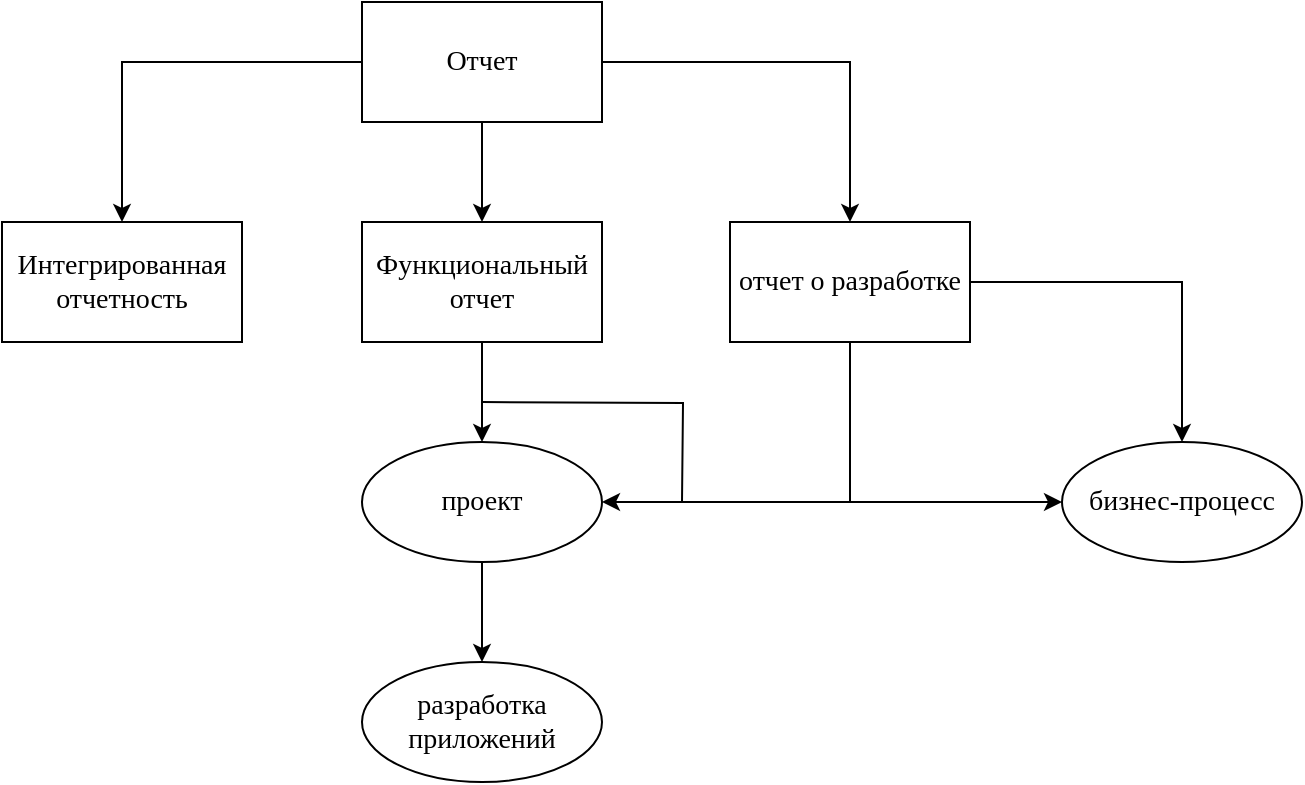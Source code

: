 <mxfile version="27.1.6">
  <diagram name="第 1 页" id="wa3LtlOM72s_AwVWeAno">
    <mxGraphModel dx="958" dy="563" grid="0" gridSize="10" guides="1" tooltips="1" connect="1" arrows="1" fold="1" page="1" pageScale="1" pageWidth="827" pageHeight="1169" math="0" shadow="0">
      <root>
        <mxCell id="0" />
        <mxCell id="1" parent="0" />
        <mxCell id="XotL39kZMb-Bo4uDjBVj-1" value="Функциональный отчет" style="rounded=0;whiteSpace=wrap;html=1;fontFamily=Times New Roman;fontSize=14;" vertex="1" parent="1">
          <mxGeometry x="230" y="140" width="120" height="60" as="geometry" />
        </mxCell>
        <mxCell id="XotL39kZMb-Bo4uDjBVj-2" value="Отчет" style="rounded=0;whiteSpace=wrap;html=1;fontFamily=Times New Roman;fontSize=14;" vertex="1" parent="1">
          <mxGeometry x="230" y="30" width="120" height="60" as="geometry" />
        </mxCell>
        <mxCell id="XotL39kZMb-Bo4uDjBVj-3" value="отчет о разработке" style="rounded=0;whiteSpace=wrap;html=1;fontFamily=Times New Roman;fontSize=14;" vertex="1" parent="1">
          <mxGeometry x="414" y="140" width="120" height="60" as="geometry" />
        </mxCell>
        <mxCell id="XotL39kZMb-Bo4uDjBVj-4" value="Интегрированная отчетность" style="rounded=0;whiteSpace=wrap;html=1;fontFamily=Times New Roman;fontSize=14;" vertex="1" parent="1">
          <mxGeometry x="50" y="140" width="120" height="60" as="geometry" />
        </mxCell>
        <mxCell id="XotL39kZMb-Bo4uDjBVj-5" value="" style="endArrow=classic;html=1;rounded=0;exitX=0;exitY=0.5;exitDx=0;exitDy=0;entryX=0.5;entryY=0;entryDx=0;entryDy=0;edgeStyle=orthogonalEdgeStyle;fontFamily=Times New Roman;fontSize=14;" edge="1" parent="1" source="XotL39kZMb-Bo4uDjBVj-2" target="XotL39kZMb-Bo4uDjBVj-4">
          <mxGeometry width="50" height="50" relative="1" as="geometry">
            <mxPoint x="90" y="90" as="sourcePoint" />
            <mxPoint x="140" y="40" as="targetPoint" />
          </mxGeometry>
        </mxCell>
        <mxCell id="XotL39kZMb-Bo4uDjBVj-6" value="" style="endArrow=classic;html=1;rounded=0;exitX=0.5;exitY=1;exitDx=0;exitDy=0;edgeStyle=orthogonalEdgeStyle;fontFamily=Times New Roman;fontSize=14;" edge="1" parent="1" source="XotL39kZMb-Bo4uDjBVj-2">
          <mxGeometry width="50" height="50" relative="1" as="geometry">
            <mxPoint x="360" y="320" as="sourcePoint" />
            <mxPoint x="290" y="140" as="targetPoint" />
          </mxGeometry>
        </mxCell>
        <mxCell id="XotL39kZMb-Bo4uDjBVj-7" value="" style="endArrow=classic;html=1;rounded=0;exitX=1;exitY=0.5;exitDx=0;exitDy=0;edgeStyle=orthogonalEdgeStyle;fontFamily=Times New Roman;fontSize=14;" edge="1" parent="1" source="XotL39kZMb-Bo4uDjBVj-2" target="XotL39kZMb-Bo4uDjBVj-3">
          <mxGeometry width="50" height="50" relative="1" as="geometry">
            <mxPoint x="550" y="340" as="sourcePoint" />
            <mxPoint x="430" y="420" as="targetPoint" />
          </mxGeometry>
        </mxCell>
        <mxCell id="XotL39kZMb-Bo4uDjBVj-8" value="проект" style="ellipse;whiteSpace=wrap;html=1;fontFamily=Times New Roman;fontSize=14;" vertex="1" parent="1">
          <mxGeometry x="230" y="250" width="120" height="60" as="geometry" />
        </mxCell>
        <mxCell id="XotL39kZMb-Bo4uDjBVj-9" value="бизнес-процесс" style="ellipse;whiteSpace=wrap;html=1;fontFamily=Times New Roman;fontSize=14;" vertex="1" parent="1">
          <mxGeometry x="580" y="250" width="120" height="60" as="geometry" />
        </mxCell>
        <mxCell id="XotL39kZMb-Bo4uDjBVj-10" value="разработка приложений" style="ellipse;whiteSpace=wrap;html=1;fontFamily=Times New Roman;fontSize=14;" vertex="1" parent="1">
          <mxGeometry x="230" y="360" width="120" height="60" as="geometry" />
        </mxCell>
        <mxCell id="XotL39kZMb-Bo4uDjBVj-11" value="" style="endArrow=classic;html=1;rounded=0;exitX=0.5;exitY=1;exitDx=0;exitDy=0;entryX=0.5;entryY=0;entryDx=0;entryDy=0;fontFamily=Times New Roman;fontSize=14;" edge="1" parent="1" source="XotL39kZMb-Bo4uDjBVj-1" target="XotL39kZMb-Bo4uDjBVj-8">
          <mxGeometry width="50" height="50" relative="1" as="geometry">
            <mxPoint x="130" y="270" as="sourcePoint" />
            <mxPoint x="180" y="220" as="targetPoint" />
          </mxGeometry>
        </mxCell>
        <mxCell id="XotL39kZMb-Bo4uDjBVj-12" value="" style="endArrow=classic;html=1;rounded=0;exitX=0.5;exitY=1;exitDx=0;exitDy=0;entryX=0.5;entryY=0;entryDx=0;entryDy=0;fontFamily=Times New Roman;fontSize=14;" edge="1" parent="1" source="XotL39kZMb-Bo4uDjBVj-8" target="XotL39kZMb-Bo4uDjBVj-10">
          <mxGeometry width="50" height="50" relative="1" as="geometry">
            <mxPoint x="80" y="290" as="sourcePoint" />
            <mxPoint x="80" y="340" as="targetPoint" />
          </mxGeometry>
        </mxCell>
        <mxCell id="XotL39kZMb-Bo4uDjBVj-13" value="" style="endArrow=classic;html=1;rounded=0;exitX=1;exitY=0.5;exitDx=0;exitDy=0;entryX=0.5;entryY=0;entryDx=0;entryDy=0;edgeStyle=orthogonalEdgeStyle;fontFamily=Times New Roman;fontSize=14;" edge="1" parent="1" source="XotL39kZMb-Bo4uDjBVj-3" target="XotL39kZMb-Bo4uDjBVj-9">
          <mxGeometry width="50" height="50" relative="1" as="geometry">
            <mxPoint x="100" y="300" as="sourcePoint" />
            <mxPoint x="100" y="350" as="targetPoint" />
          </mxGeometry>
        </mxCell>
        <mxCell id="XotL39kZMb-Bo4uDjBVj-14" value="" style="endArrow=classic;html=1;rounded=0;exitX=0.5;exitY=1;exitDx=0;exitDy=0;entryX=0;entryY=0.5;entryDx=0;entryDy=0;edgeStyle=orthogonalEdgeStyle;fontFamily=Times New Roman;fontSize=14;" edge="1" parent="1" source="XotL39kZMb-Bo4uDjBVj-3" target="XotL39kZMb-Bo4uDjBVj-9">
          <mxGeometry width="50" height="50" relative="1" as="geometry">
            <mxPoint x="450" y="320" as="sourcePoint" />
            <mxPoint x="556" y="400" as="targetPoint" />
          </mxGeometry>
        </mxCell>
        <mxCell id="XotL39kZMb-Bo4uDjBVj-15" value="" style="endArrow=classic;html=1;rounded=0;exitX=0.5;exitY=1;exitDx=0;exitDy=0;entryX=1;entryY=0.5;entryDx=0;entryDy=0;edgeStyle=orthogonalEdgeStyle;fontFamily=Times New Roman;fontSize=14;" edge="1" parent="1" source="XotL39kZMb-Bo4uDjBVj-3" target="XotL39kZMb-Bo4uDjBVj-8">
          <mxGeometry width="50" height="50" relative="1" as="geometry">
            <mxPoint x="450" y="360" as="sourcePoint" />
            <mxPoint x="556" y="440" as="targetPoint" />
          </mxGeometry>
        </mxCell>
        <mxCell id="XotL39kZMb-Bo4uDjBVj-16" value="" style="endArrow=none;html=1;rounded=0;edgeStyle=orthogonalEdgeStyle;fontFamily=Times New Roman;fontSize=14;" edge="1" parent="1">
          <mxGeometry width="50" height="50" relative="1" as="geometry">
            <mxPoint x="290" y="230" as="sourcePoint" />
            <mxPoint x="390" y="280" as="targetPoint" />
          </mxGeometry>
        </mxCell>
      </root>
    </mxGraphModel>
  </diagram>
</mxfile>
